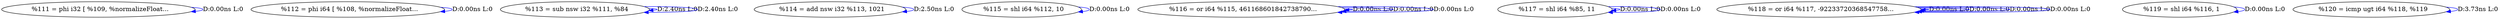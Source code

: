 digraph {
Node0x28fb5c0[label="  %111 = phi i32 [ %109, %normalizeFloat..."];
Node0x28fb5c0 -> Node0x28fb5c0[label="D:0.00ns L:0",color=blue];
Node0x28fb6a0[label="  %112 = phi i64 [ %108, %normalizeFloat..."];
Node0x28fb6a0 -> Node0x28fb6a0[label="D:0.00ns L:0",color=blue];
Node0x28fb780[label="  %113 = sub nsw i32 %111, %84"];
Node0x28fb780 -> Node0x28fb780[label="D:2.40ns L:0",color=blue];
Node0x28fb780 -> Node0x28fb780[label="D:2.40ns L:0",color=blue];
Node0x28fb860[label="  %114 = add nsw i32 %113, 1021"];
Node0x28fb860 -> Node0x28fb860[label="D:2.50ns L:0",color=blue];
Node0x28fb940[label="  %115 = shl i64 %112, 10"];
Node0x28fb940 -> Node0x28fb940[label="D:0.00ns L:0",color=blue];
Node0x28fba20[label="  %116 = or i64 %115, 461168601842738790..."];
Node0x28fba20 -> Node0x28fba20[label="D:0.00ns L:0",color=blue];
Node0x28fba20 -> Node0x28fba20[label="D:0.00ns L:0",color=blue];
Node0x28fba20 -> Node0x28fba20[label="D:0.00ns L:0",color=blue];
Node0x28fbb00[label="  %117 = shl i64 %85, 11"];
Node0x28fbb00 -> Node0x28fbb00[label="D:0.00ns L:0",color=blue];
Node0x28fbb00 -> Node0x28fbb00[label="D:0.00ns L:0",color=blue];
Node0x28fbbe0[label="  %118 = or i64 %117, -92233720368547758..."];
Node0x28fbbe0 -> Node0x28fbbe0[label="D:0.00ns L:0",color=blue];
Node0x28fbbe0 -> Node0x28fbbe0[label="D:0.00ns L:0",color=blue];
Node0x28fbbe0 -> Node0x28fbbe0[label="D:0.00ns L:0",color=blue];
Node0x28fbbe0 -> Node0x28fbbe0[label="D:0.00ns L:0",color=blue];
Node0x28fbcc0[label="  %119 = shl i64 %116, 1"];
Node0x28fbcc0 -> Node0x28fbcc0[label="D:0.00ns L:0",color=blue];
Node0x28fbda0[label="  %120 = icmp ugt i64 %118, %119"];
Node0x28fbda0 -> Node0x28fbda0[label="D:3.73ns L:0",color=blue];
}
